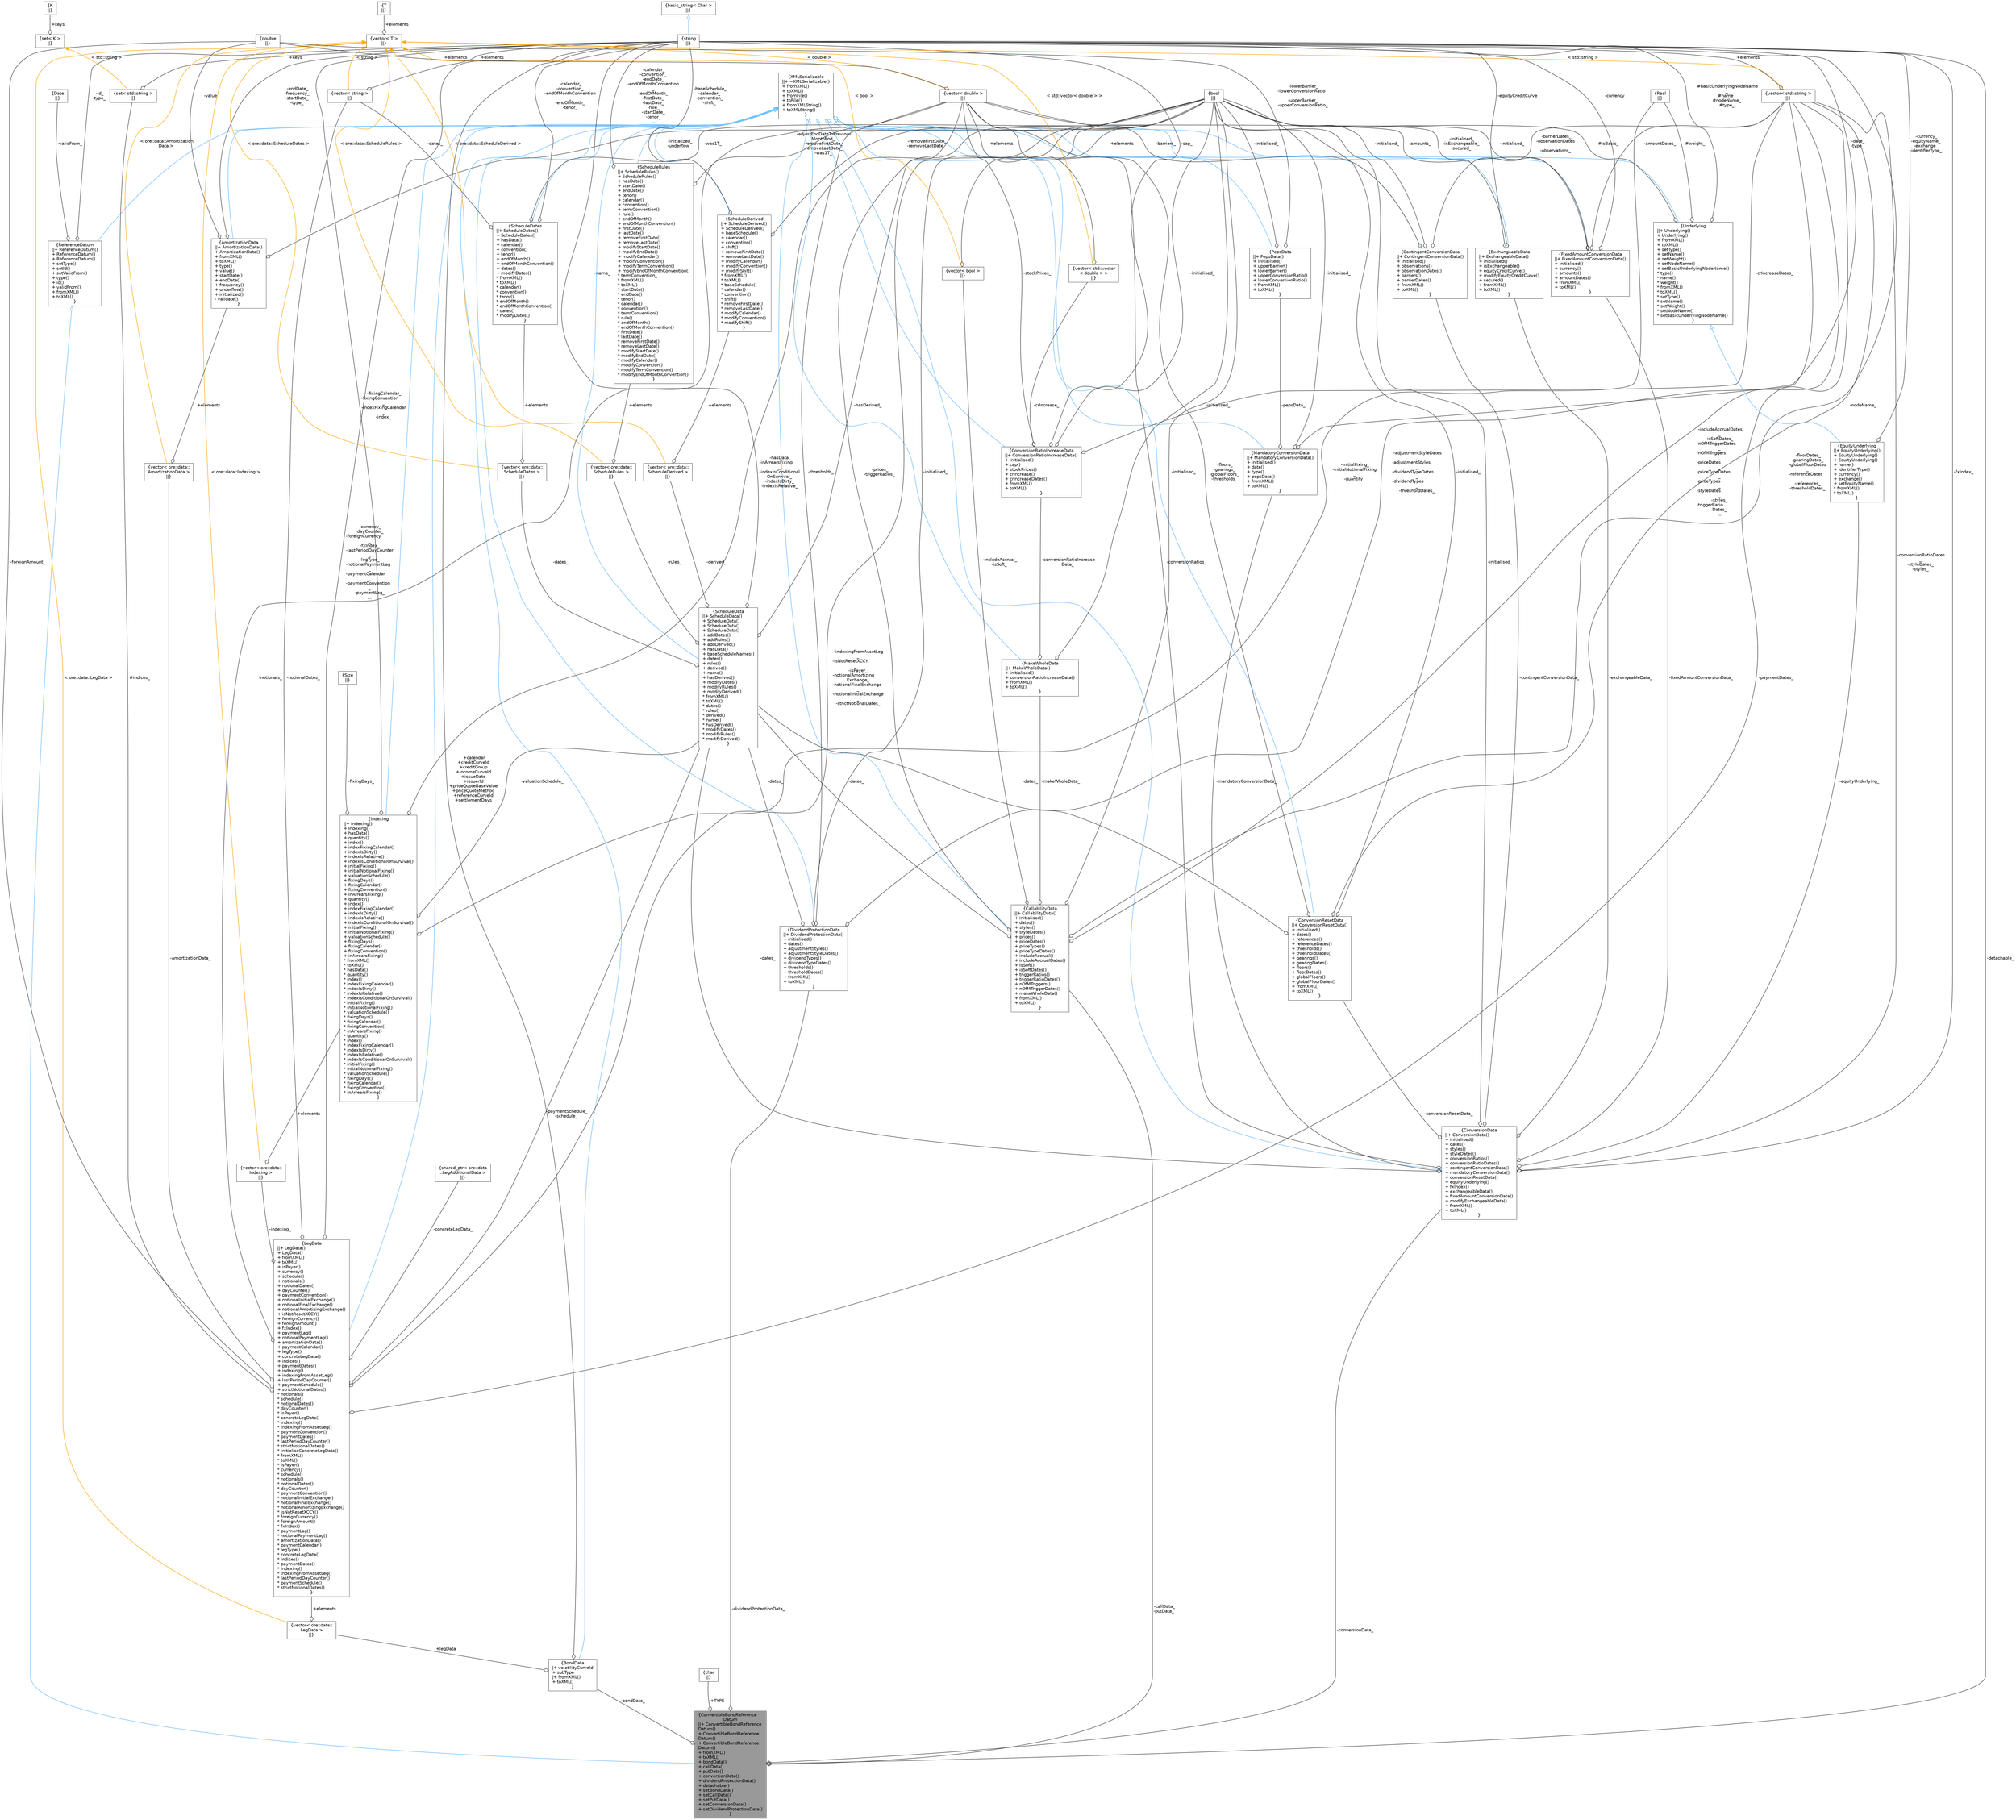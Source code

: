 digraph "ConvertibleBondReferenceDatum"
{
 // INTERACTIVE_SVG=YES
 // LATEX_PDF_SIZE
  bgcolor="transparent";
  edge [fontname=Helvetica,fontsize=10,labelfontname=Helvetica,labelfontsize=10];
  node [fontname=Helvetica,fontsize=10,shape=box,height=0.2,width=0.4];
  Node1 [label="{ConvertibleBondReference\lDatum\n||+ ConvertibleBondReference\lDatum()\l+ ConvertibleBondReference\lDatum()\l+ ConvertibleBondReference\lDatum()\l+ fromXML()\l+ toXML()\l+ bondData()\l+ callData()\l+ putData()\l+ conversionData()\l+ dividendProtectionData()\l+ detachable()\l+ setBondData()\l+ setCallData()\l+ setPutData()\l+ setConversionData()\l+ setDividendProtectionData()\l}",height=0.2,width=0.4,color="gray40", fillcolor="grey60", style="filled", fontcolor="black",tooltip="Convertible Bond Reference data."];
  Node2 -> Node1 [dir="back",color="steelblue1",style="solid",arrowtail="onormal"];
  Node2 [label="{ReferenceDatum\n||+ ReferenceDatum()\l+ ReferenceDatum()\l+ ReferenceDatum()\l+ setType()\l+ setId()\l+ setValidFrom()\l+ type()\l+ id()\l+ validFrom()\l+ fromXML()\l+ toXML()\l}",height=0.2,width=0.4,color="gray40", fillcolor="white", style="filled",URL="$classore_1_1data_1_1_reference_datum.html",tooltip="Base class for reference data."];
  Node3 -> Node2 [dir="back",color="steelblue1",style="solid",arrowtail="onormal"];
  Node3 [label="{XMLSerializable\n||+ ~XMLSerializable()\l+ fromXML()\l+ toXML()\l+ fromFile()\l+ toFile()\l+ fromXMLString()\l+ toXMLString()\l}",height=0.2,width=0.4,color="gray40", fillcolor="white", style="filled",URL="$classore_1_1data_1_1_x_m_l_serializable.html",tooltip="Base class for all serializable classes."];
  Node4 -> Node2 [color="grey25",style="solid",label=" -id_\n-type_" ,arrowhead="odiamond"];
  Node4 [label="{string\n||}",height=0.2,width=0.4,color="gray40", fillcolor="white", style="filled",tooltip=" "];
  Node5 -> Node4 [dir="back",color="steelblue1",style="solid",arrowtail="onormal"];
  Node5 [label="{basic_string\< Char \>\n||}",height=0.2,width=0.4,color="gray40", fillcolor="white", style="filled",tooltip=" "];
  Node6 -> Node2 [color="grey25",style="solid",label=" -validFrom_" ,arrowhead="odiamond"];
  Node6 [label="{Date\n||}",height=0.2,width=0.4,color="gray40", fillcolor="white", style="filled",tooltip=" "];
  Node7 -> Node1 [color="grey25",style="solid",label=" +TYPE" ,arrowhead="odiamond"];
  Node7 [label="{char\n||}",height=0.2,width=0.4,color="gray40", fillcolor="white", style="filled",tooltip=" "];
  Node8 -> Node1 [color="grey25",style="solid",label=" -bondData_" ,arrowhead="odiamond"];
  Node8 [label="{BondData\n|+ volatilityCurveId\l+ subType\l|+ fromXML()\l+ toXML()\l}",height=0.2,width=0.4,color="gray40", fillcolor="white", style="filled",URL="$structore_1_1data_1_1_bond_reference_datum_1_1_bond_data.html",tooltip=" "];
  Node3 -> Node8 [dir="back",color="steelblue1",style="solid",arrowtail="onormal"];
  Node4 -> Node8 [color="grey25",style="solid",label=" +calendar\n+creditCurveId\n+creditGroup\n+incomeCurveId\n+issueDate\n+issuerId\n+priceQuoteBaseValue\n+priceQuoteMethod\n+referenceCurveId\n+settlementDays\n..." ,arrowhead="odiamond"];
  Node9 -> Node8 [color="grey25",style="solid",label=" +legData" ,arrowhead="odiamond"];
  Node9 [label="{vector\< ore::data::\lLegData \>\n||}",height=0.2,width=0.4,color="gray40", fillcolor="white", style="filled",tooltip=" "];
  Node10 -> Node9 [color="grey25",style="solid",label=" +elements" ,arrowhead="odiamond"];
  Node10 [label="{LegData\n||+ LegData()\l+ LegData()\l+ fromXML()\l+ toXML()\l+ isPayer()\l+ currency()\l+ schedule()\l+ notionals()\l+ notionalDates()\l+ dayCounter()\l+ paymentConvention()\l+ notionalInitialExchange()\l+ notionalFinalExchange()\l+ notionalAmortizingExchange()\l+ isNotResetXCCY()\l+ foreignCurrency()\l+ foreignAmount()\l+ fxIndex()\l+ paymentLag()\l+ notionalPaymentLag()\l+ amortizationData()\l+ paymentCalendar()\l+ legType()\l+ concreteLegData()\l+ indices()\l+ paymentDates()\l+ indexing()\l+ indexingFromAssetLeg()\l+ lastPeriodDayCounter()\l+ paymentSchedule()\l+ strictNotionalDates()\l* notionals()\l* schedule()\l* notionalDates()\l* dayCounter()\l* isPayer()\l* concreteLegData()\l* indexing()\l* indexingFromAssetLeg()\l* paymentConvention()\l* paymentDates()\l* lastPeriodDayCounter()\l* strictNotionalDates()\l* initialiseConcreteLegData()\l* fromXML()\l* toXML()\l* isPayer()\l* currency()\l* schedule()\l* notionals()\l* notionalDates()\l* dayCounter()\l* paymentConvention()\l* notionalInitialExchange()\l* notionalFinalExchange()\l* notionalAmortizingExchange()\l* isNotResetXCCY()\l* foreignCurrency()\l* foreignAmount()\l* fxIndex()\l* paymentLag()\l* notionalPaymentLag()\l* amortizationData()\l* paymentCalendar()\l* legType()\l* concreteLegData()\l* indices()\l* paymentDates()\l* indexing()\l* indexingFromAssetLeg()\l* lastPeriodDayCounter()\l* paymentSchedule()\l* strictNotionalDates()\l}",height=0.2,width=0.4,color="gray40", fillcolor="white", style="filled",URL="$classore_1_1data_1_1_leg_data.html",tooltip="Serializable object holding leg data."];
  Node3 -> Node10 [dir="back",color="steelblue1",style="solid",arrowtail="onormal"];
  Node11 -> Node10 [color="grey25",style="solid",label=" #indices_" ,arrowhead="odiamond"];
  Node11 [label="{set\< std::string \>\n||}",height=0.2,width=0.4,color="gray40", fillcolor="white", style="filled",tooltip=" "];
  Node4 -> Node11 [color="grey25",style="solid",label=" +keys" ,arrowhead="odiamond"];
  Node12 -> Node11 [dir="back",color="orange",style="solid",label=" \< std::string \>" ];
  Node12 [label="{set\< K \>\n||}",height=0.2,width=0.4,color="gray40", fillcolor="white", style="filled",tooltip=" "];
  Node13 -> Node12 [color="grey25",style="solid",label=" +keys" ,arrowhead="odiamond"];
  Node13 [label="{K\n||}",height=0.2,width=0.4,color="gray40", fillcolor="white", style="filled",tooltip=" "];
  Node14 -> Node10 [color="grey25",style="solid",label=" -concreteLegData_" ,arrowhead="odiamond"];
  Node14 [label="{shared_ptr\< ore::data\l::LegAdditionalData \>\n||}",height=0.2,width=0.4,color="gray40", fillcolor="white", style="filled",tooltip=" "];
  Node15 -> Node10 [color="grey25",style="solid",label=" -indexingFromAssetLeg\l_\n-isNotResetXCCY\l_\n-isPayer_\n-notionalAmortizing\lExchange_\n-notionalFinalExchange\l_\n-notionalInitialExchange\l_\n-strictNotionalDates_" ,arrowhead="odiamond"];
  Node15 [label="{bool\n||}",height=0.2,width=0.4,color="gray40", fillcolor="white", style="filled",URL="$classbool.html",tooltip=" "];
  Node4 -> Node10 [color="grey25",style="solid",label=" -currency_\n-dayCounter_\n-foreignCurrency\l_\n-fxIndex_\n-lastPeriodDayCounter\l_\n-legType_\n-notionalPaymentLag\l_\n-paymentCalendar\l_\n-paymentConvention\l_\n-paymentLag_\n..." ,arrowhead="odiamond"];
  Node16 -> Node10 [color="grey25",style="solid",label=" -paymentSchedule_\n-schedule_" ,arrowhead="odiamond"];
  Node16 [label="{ScheduleData\n||+ ScheduleData()\l+ ScheduleData()\l+ ScheduleData()\l+ ScheduleData()\l+ addDates()\l+ addRules()\l+ addDerived()\l+ hasData()\l+ baseScheduleNames()\l+ dates()\l+ rules()\l+ derived()\l+ name()\l+ hasDerived()\l+ modifyDates()\l+ modifyRules()\l+ modifyDerived()\l* fromXML()\l* toXML()\l* dates()\l* rules()\l* derived()\l* name()\l* hasDerived()\l* modifyDates()\l* modifyRules()\l* modifyDerived()\l}",height=0.2,width=0.4,color="gray40", fillcolor="white", style="filled",URL="$classore_1_1data_1_1_schedule_data.html",tooltip="Serializable schedule data."];
  Node3 -> Node16 [dir="back",color="steelblue1",style="solid",arrowtail="onormal"];
  Node17 -> Node16 [color="grey25",style="solid",label=" -dates_" ,arrowhead="odiamond"];
  Node17 [label="{vector\< ore::data::\lScheduleDates \>\n||}",height=0.2,width=0.4,color="gray40", fillcolor="white", style="filled",tooltip=" "];
  Node18 -> Node17 [color="grey25",style="solid",label=" +elements" ,arrowhead="odiamond"];
  Node18 [label="{ScheduleDates\n||+ ScheduleDates()\l+ ScheduleDates()\l+ hasData()\l+ calendar()\l+ convention()\l+ tenor()\l+ endOfMonth()\l+ endOfMonthConvention()\l+ dates()\l+ modifyDates()\l* fromXML()\l* toXML()\l* calendar()\l* convention()\l* tenor()\l* endOfMonth()\l* endOfMonthConvention()\l* dates()\l* modifyDates()\l}",height=0.2,width=0.4,color="gray40", fillcolor="white", style="filled",URL="$classore_1_1data_1_1_schedule_dates.html",tooltip="Serializable object holding schedule Dates data."];
  Node3 -> Node18 [dir="back",color="steelblue1",style="solid",arrowtail="onormal"];
  Node4 -> Node18 [color="grey25",style="solid",label=" -calendar_\n-convention_\n-endOfMonthConvention\l_\n-endOfMonth_\n-tenor_" ,arrowhead="odiamond"];
  Node19 -> Node18 [color="grey25",style="solid",label=" -dates_" ,arrowhead="odiamond"];
  Node19 [label="{vector\< string \>\n||}",height=0.2,width=0.4,color="gray40", fillcolor="white", style="filled",tooltip=" "];
  Node4 -> Node19 [color="grey25",style="solid",label=" +elements" ,arrowhead="odiamond"];
  Node20 -> Node19 [dir="back",color="orange",style="solid",label=" \< string \>" ];
  Node20 [label="{vector\< T \>\n||}",height=0.2,width=0.4,color="gray40", fillcolor="white", style="filled",tooltip=" "];
  Node21 -> Node20 [color="grey25",style="solid",label=" +elements" ,arrowhead="odiamond"];
  Node21 [label="{T\n||}",height=0.2,width=0.4,color="gray40", fillcolor="white", style="filled",tooltip=" "];
  Node15 -> Node18 [color="grey25",style="solid",label=" -was1T_" ,arrowhead="odiamond"];
  Node20 -> Node17 [dir="back",color="orange",style="solid",label=" \< ore::data::ScheduleDates \>" ];
  Node22 -> Node16 [color="grey25",style="solid",label=" -rules_" ,arrowhead="odiamond"];
  Node22 [label="{vector\< ore::data::\lScheduleRules \>\n||}",height=0.2,width=0.4,color="gray40", fillcolor="white", style="filled",tooltip=" "];
  Node23 -> Node22 [color="grey25",style="solid",label=" +elements" ,arrowhead="odiamond"];
  Node23 [label="{ScheduleRules\n||+ ScheduleRules()\l+ ScheduleRules()\l+ hasData()\l+ startDate()\l+ endDate()\l+ tenor()\l+ calendar()\l+ convention()\l+ termConvention()\l+ rule()\l+ endOfMonth()\l+ endOfMonthConvention()\l+ firstDate()\l+ lastDate()\l+ removeFirstDate()\l+ removeLastDate()\l+ modifyStartDate()\l+ modifyEndDate()\l+ modifyCalendar()\l+ modifyConvention()\l+ modifyTermConvention()\l+ modifyEndOfMonthConvention()\l* termConvention_\l* fromXML()\l* toXML()\l* startDate()\l* endDate()\l* tenor()\l* calendar()\l* convention()\l* termConvention()\l* rule()\l* endOfMonth()\l* endOfMonthConvention()\l* firstDate()\l* lastDate()\l* removeFirstDate()\l* removeLastDate()\l* modifyStartDate()\l* modifyEndDate()\l* modifyCalendar()\l* modifyConvention()\l* modifyTermConvention()\l* modifyEndOfMonthConvention()\l}",height=0.2,width=0.4,color="gray40", fillcolor="white", style="filled",URL="$classore_1_1data_1_1_schedule_rules.html",tooltip="Serializable object holding schedule Rules data."];
  Node3 -> Node23 [dir="back",color="steelblue1",style="solid",arrowtail="onormal"];
  Node4 -> Node23 [color="grey25",style="solid",label=" -calendar_\n-convention_\n-endDate_\n-endOfMonthConvention\l_\n-endOfMonth_\n-firstDate_\n-lastDate_\n-rule_\n-startDate_\n-tenor_\n..." ,arrowhead="odiamond"];
  Node15 -> Node23 [color="grey25",style="solid",label=" -adjustEndDateToPrevious\lMonthEnd_\n-removeFirstDate_\n-removeLastDate_\n-was1T_" ,arrowhead="odiamond"];
  Node20 -> Node22 [dir="back",color="orange",style="solid",label=" \< ore::data::ScheduleRules \>" ];
  Node24 -> Node16 [color="grey25",style="solid",label=" -derived_" ,arrowhead="odiamond"];
  Node24 [label="{vector\< ore::data::\lScheduleDerived \>\n||}",height=0.2,width=0.4,color="gray40", fillcolor="white", style="filled",tooltip=" "];
  Node25 -> Node24 [color="grey25",style="solid",label=" +elements" ,arrowhead="odiamond"];
  Node25 [label="{ScheduleDerived\n||+ ScheduleDerived()\l+ ScheduleDerived()\l+ baseSchedule()\l+ calendar()\l+ convention()\l+ shift()\l+ removeFirstDate()\l+ removeLastDate()\l+ modifyCalendar()\l+ modifyConvention()\l+ modifyShift()\l* fromXML()\l* toXML()\l* baseSchedule()\l* calendar()\l* convention()\l* shift()\l* removeFirstDate()\l* removeLastDate()\l* modifyCalendar()\l* modifyConvention()\l* modifyShift()\l}",height=0.2,width=0.4,color="gray40", fillcolor="white", style="filled",URL="$classore_1_1data_1_1_schedule_derived.html",tooltip="Serializable object holding Derived schedule data."];
  Node3 -> Node25 [dir="back",color="steelblue1",style="solid",arrowtail="onormal"];
  Node4 -> Node25 [color="grey25",style="solid",label=" -baseSchedule_\n-calendar_\n-convention_\n-shift_" ,arrowhead="odiamond"];
  Node15 -> Node25 [color="grey25",style="solid",label=" -removeFirstDate_\n-removeLastDate_" ,arrowhead="odiamond"];
  Node20 -> Node24 [dir="back",color="orange",style="solid",label=" \< ore::data::ScheduleDerived \>" ];
  Node4 -> Node16 [color="grey25",style="solid",label=" -name_" ,arrowhead="odiamond"];
  Node15 -> Node16 [color="grey25",style="solid",label=" -hasDerived_" ,arrowhead="odiamond"];
  Node26 -> Node10 [color="grey25",style="solid",label=" -notionals_" ,arrowhead="odiamond"];
  Node26 [label="{vector\< double \>\n||}",height=0.2,width=0.4,color="gray40", fillcolor="white", style="filled",tooltip=" "];
  Node27 -> Node26 [color="grey25",style="solid",label=" +elements" ,arrowhead="odiamond"];
  Node27 [label="{double\n||}",height=0.2,width=0.4,color="gray40", fillcolor="white", style="filled",tooltip=" "];
  Node20 -> Node26 [dir="back",color="orange",style="solid",label=" \< double \>" ];
  Node19 -> Node10 [color="grey25",style="solid",label=" -notionalDates_" ,arrowhead="odiamond"];
  Node27 -> Node10 [color="grey25",style="solid",label=" -foreignAmount_" ,arrowhead="odiamond"];
  Node28 -> Node10 [color="grey25",style="solid",label=" -amortizationData_" ,arrowhead="odiamond"];
  Node28 [label="{vector\< ore::data::\lAmortizationData \>\n||}",height=0.2,width=0.4,color="gray40", fillcolor="white", style="filled",tooltip=" "];
  Node29 -> Node28 [color="grey25",style="solid",label=" +elements" ,arrowhead="odiamond"];
  Node29 [label="{AmortizationData\n||+ AmortizationData()\l+ AmortizationData()\l+ fromXML()\l+ toXML()\l+ type()\l+ value()\l+ startDate()\l+ endDate()\l+ frequency()\l+ underflow()\l+ initialized()\l- validate()\l}",height=0.2,width=0.4,color="gray40", fillcolor="white", style="filled",URL="$classore_1_1data_1_1_amortization_data.html",tooltip="Serializable object holding amortization rules."];
  Node3 -> Node29 [dir="back",color="steelblue1",style="solid",arrowtail="onormal"];
  Node4 -> Node29 [color="grey25",style="solid",label=" -endDate_\n-frequency_\n-startDate_\n-type_" ,arrowhead="odiamond"];
  Node27 -> Node29 [color="grey25",style="solid",label=" -value_" ,arrowhead="odiamond"];
  Node15 -> Node29 [color="grey25",style="solid",label=" -initialized_\n-underflow_" ,arrowhead="odiamond"];
  Node20 -> Node28 [dir="back",color="orange",style="solid",label=" \< ore::data::Amortization\lData \>" ];
  Node30 -> Node10 [color="grey25",style="solid",label=" -paymentDates_" ,arrowhead="odiamond"];
  Node30 [label="{vector\< std::string \>\n||}",height=0.2,width=0.4,color="gray40", fillcolor="white", style="filled",tooltip=" "];
  Node4 -> Node30 [color="grey25",style="solid",label=" +elements" ,arrowhead="odiamond"];
  Node20 -> Node30 [dir="back",color="orange",style="solid",label=" \< std::string \>" ];
  Node31 -> Node10 [color="grey25",style="solid",label=" -indexing_" ,arrowhead="odiamond"];
  Node31 [label="{vector\< ore::data::\lIndexing \>\n||}",height=0.2,width=0.4,color="gray40", fillcolor="white", style="filled",tooltip=" "];
  Node32 -> Node31 [color="grey25",style="solid",label=" +elements" ,arrowhead="odiamond"];
  Node32 [label="{Indexing\n||+ Indexing()\l+ Indexing()\l+ hasData()\l+ quantity()\l+ index()\l+ indexFixingCalendar()\l+ indexIsDirty()\l+ indexIsRelative()\l+ indexIsConditionalOnSurvival()\l+ initialFixing()\l+ initialNotionalFixing()\l+ valuationSchedule()\l+ fixingDays()\l+ fixingCalendar()\l+ fixingConvention()\l+ inArrearsFixing()\l+ quantity()\l+ index()\l+ indexFixingCalendar()\l+ indexIsDirty()\l+ indexIsRelative()\l+ indexIsConditionalOnSurvival()\l+ initialFixing()\l+ initialNotionalFixing()\l+ valuationSchedule()\l+ fixingDays()\l+ fixingCalendar()\l+ fixingConvention()\l+ inArrearsFixing()\l* fromXML()\l* toXML()\l* hasData()\l* quantity()\l* index()\l* indexFixingCalendar()\l* indexIsDirty()\l* indexIsRelative()\l* indexIsConditionalOnSurvival()\l* initialFixing()\l* initialNotionalFixing()\l* valuationSchedule()\l* fixingDays()\l* fixingCalendar()\l* fixingConvention()\l* inArrearsFixing()\l* quantity()\l* index()\l* indexFixingCalendar()\l* indexIsDirty()\l* indexIsRelative()\l* indexIsConditionalOnSurvival()\l* initialFixing()\l* initialNotionalFixing()\l* valuationSchedule()\l* fixingDays()\l* fixingCalendar()\l* fixingConvention()\l* inArrearsFixing()\l}",height=0.2,width=0.4,color="gray40", fillcolor="white", style="filled",URL="$classore_1_1data_1_1_indexing.html",tooltip="Serializable object holding indexing data."];
  Node3 -> Node32 [dir="back",color="steelblue1",style="solid",arrowtail="onormal"];
  Node15 -> Node32 [color="grey25",style="solid",label=" -hasData_\n-inArrearsFixing\l_\n-indexIsConditional\lOnSurvival_\n-indexIsDirty_\n-indexIsRelative_" ,arrowhead="odiamond"];
  Node33 -> Node32 [color="grey25",style="solid",label=" -initialFixing_\n-initialNotionalFixing\l_\n-quantity_" ,arrowhead="odiamond"];
  Node33 [label="{Real\n||}",height=0.2,width=0.4,color="gray40", fillcolor="white", style="filled",tooltip=" "];
  Node4 -> Node32 [color="grey25",style="solid",label=" -fixingCalendar_\n-fixingConvention\l_\n-indexFixingCalendar\l_\n-index_" ,arrowhead="odiamond"];
  Node16 -> Node32 [color="grey25",style="solid",label=" -valuationSchedule_" ,arrowhead="odiamond"];
  Node34 -> Node32 [color="grey25",style="solid",label=" -fixingDays_" ,arrowhead="odiamond"];
  Node34 [label="{Size\n||}",height=0.2,width=0.4,color="gray40", fillcolor="white", style="filled",tooltip=" "];
  Node20 -> Node31 [dir="back",color="orange",style="solid",label=" \< ore::data::Indexing \>" ];
  Node20 -> Node9 [dir="back",color="orange",style="solid",label=" \< ore::data::LegData \>" ];
  Node35 -> Node1 [color="grey25",style="solid",label=" -callData_\n-putData_" ,arrowhead="odiamond"];
  Node35 [label="{CallabilityData\n||+ CallabilityData()\l+ initialised()\l+ dates()\l+ styles()\l+ styleDates()\l+ prices()\l+ priceDates()\l+ priceTypes()\l+ priceTypeDates()\l+ includeAccrual()\l+ includeAccrualDates()\l+ isSoft()\l+ isSoftDates()\l+ triggerRatios()\l+ triggerRatioDates()\l+ nOfMTriggers()\l+ nOfMTriggerDates()\l+ makeWholeData()\l+ fromXML()\l+ toXML()\l}",height=0.2,width=0.4,color="gray40", fillcolor="white", style="filled",URL="$classore_1_1data_1_1_convertible_bond_data_1_1_callability_data.html",tooltip=" "];
  Node3 -> Node35 [dir="back",color="steelblue1",style="solid",arrowtail="onormal"];
  Node15 -> Node35 [color="grey25",style="solid",label=" -initialised_" ,arrowhead="odiamond"];
  Node4 -> Node35 [color="grey25",style="solid",label=" -nodeName_" ,arrowhead="odiamond"];
  Node16 -> Node35 [color="grey25",style="solid",label=" -dates_" ,arrowhead="odiamond"];
  Node30 -> Node35 [color="grey25",style="solid",label=" -includeAccrualDates\l_\n-isSoftDates_\n-nOfMTriggerDates\l_\n-nOfMTriggers\l_\n-priceDates\l_\n-priceTypeDates\l_\n-priceTypes\l_\n-styleDates\l_\n-styles_\n-triggerRatio\lDates_\n..." ,arrowhead="odiamond"];
  Node26 -> Node35 [color="grey25",style="solid",label=" -prices_\n-triggerRatios_" ,arrowhead="odiamond"];
  Node36 -> Node35 [color="grey25",style="solid",label=" -includeAccrual_\n-isSoft_" ,arrowhead="odiamond"];
  Node36 [label="{vector\< bool \>\n||}",height=0.2,width=0.4,color="gray40", fillcolor="white", style="filled",tooltip=" "];
  Node15 -> Node36 [color="grey25",style="solid",label=" +elements" ,arrowhead="odiamond"];
  Node20 -> Node36 [dir="back",color="orange",style="solid",label=" \< bool \>" ];
  Node37 -> Node35 [color="grey25",style="solid",label=" -makeWholeData_" ,arrowhead="odiamond"];
  Node37 [label="{MakeWholeData\n||+ MakeWholeData()\l+ initialised()\l+ conversionRatioIncreaseData()\l+ fromXML()\l+ toXML()\l}",height=0.2,width=0.4,color="gray40", fillcolor="white", style="filled",URL="$classore_1_1data_1_1_convertible_bond_data_1_1_callability_data_1_1_make_whole_data.html",tooltip=" "];
  Node3 -> Node37 [dir="back",color="steelblue1",style="solid",arrowtail="onormal"];
  Node15 -> Node37 [color="grey25",style="solid",label=" -initialised_" ,arrowhead="odiamond"];
  Node38 -> Node37 [color="grey25",style="solid",label=" -conversionRatioIncrease\lData_" ,arrowhead="odiamond"];
  Node38 [label="{ConversionRatioIncreaseData\n||+ ConversionRatioIncreaseData()\l+ initialised()\l+ cap()\l+ stockPrices()\l+ crIncrease()\l+ crIncreaseDates()\l+ fromXML()\l+ toXML()\l}",height=0.2,width=0.4,color="gray40", fillcolor="white", style="filled",URL="$classore_1_1data_1_1_convertible_bond_data_1_1_callability_data_1_1_make_whole_data_1_1_conversion_ratio_increase_data.html",tooltip=" "];
  Node3 -> Node38 [dir="back",color="steelblue1",style="solid",arrowtail="onormal"];
  Node15 -> Node38 [color="grey25",style="solid",label=" -initialised_" ,arrowhead="odiamond"];
  Node4 -> Node38 [color="grey25",style="solid",label=" -cap_" ,arrowhead="odiamond"];
  Node26 -> Node38 [color="grey25",style="solid",label=" -stockPrices_" ,arrowhead="odiamond"];
  Node39 -> Node38 [color="grey25",style="solid",label=" -crIncrease_" ,arrowhead="odiamond"];
  Node39 [label="{vector\< std::vector\l\< double \> \>\n||}",height=0.2,width=0.4,color="gray40", fillcolor="white", style="filled",tooltip=" "];
  Node26 -> Node39 [color="grey25",style="solid",label=" +elements" ,arrowhead="odiamond"];
  Node20 -> Node39 [dir="back",color="orange",style="solid",label=" \< std::vector\< double \> \>" ];
  Node30 -> Node38 [color="grey25",style="solid",label=" -crIncreaseDates_" ,arrowhead="odiamond"];
  Node40 -> Node1 [color="grey25",style="solid",label=" -conversionData_" ,arrowhead="odiamond"];
  Node40 [label="{ConversionData\n||+ ConversionData()\l+ initialised()\l+ dates()\l+ styles()\l+ styleDates()\l+ conversionRatios()\l+ conversionRatioDates()\l+ contingentConversionData()\l+ mandatoryConversionData()\l+ conversionResetData()\l+ equityUnderlying()\l+ fxIndex()\l+ exchangeableData()\l+ fixedAmountConversionData()\l+ modifyExchangeableData()\l+ fromXML()\l+ toXML()\l}",height=0.2,width=0.4,color="gray40", fillcolor="white", style="filled",URL="$classore_1_1data_1_1_convertible_bond_data_1_1_conversion_data.html",tooltip=" "];
  Node3 -> Node40 [dir="back",color="steelblue1",style="solid",arrowtail="onormal"];
  Node15 -> Node40 [color="grey25",style="solid",label=" -initialised_" ,arrowhead="odiamond"];
  Node16 -> Node40 [color="grey25",style="solid",label=" -dates_" ,arrowhead="odiamond"];
  Node30 -> Node40 [color="grey25",style="solid",label=" -conversionRatioDates\l_\n-styleDates_\n-styles_" ,arrowhead="odiamond"];
  Node26 -> Node40 [color="grey25",style="solid",label=" -conversionRatios_" ,arrowhead="odiamond"];
  Node41 -> Node40 [color="grey25",style="solid",label=" -contingentConversionData_" ,arrowhead="odiamond"];
  Node41 [label="{ContingentConversionData\n||+ ContingentConversionData()\l+ initialised()\l+ observations()\l+ observationDates()\l+ barriers()\l+ barrierDates()\l+ fromXML()\l+ toXML()\l}",height=0.2,width=0.4,color="gray40", fillcolor="white", style="filled",URL="$classore_1_1data_1_1_convertible_bond_data_1_1_conversion_data_1_1_contingent_conversion_data.html",tooltip=" "];
  Node3 -> Node41 [dir="back",color="steelblue1",style="solid",arrowtail="onormal"];
  Node15 -> Node41 [color="grey25",style="solid",label=" -initialised_" ,arrowhead="odiamond"];
  Node30 -> Node41 [color="grey25",style="solid",label=" -barrierDates_\n-observationDates\l_\n-observations_" ,arrowhead="odiamond"];
  Node26 -> Node41 [color="grey25",style="solid",label=" -barriers_" ,arrowhead="odiamond"];
  Node42 -> Node40 [color="grey25",style="solid",label=" -mandatoryConversionData_" ,arrowhead="odiamond"];
  Node42 [label="{MandatoryConversionData\n||+ MandatoryConversionData()\l+ initialised()\l+ date()\l+ type()\l+ pepsData()\l+ fromXML()\l+ toXML()\l}",height=0.2,width=0.4,color="gray40", fillcolor="white", style="filled",URL="$classore_1_1data_1_1_convertible_bond_data_1_1_conversion_data_1_1_mandatory_conversion_data.html",tooltip=" "];
  Node3 -> Node42 [dir="back",color="steelblue1",style="solid",arrowtail="onormal"];
  Node15 -> Node42 [color="grey25",style="solid",label=" -initialised_" ,arrowhead="odiamond"];
  Node4 -> Node42 [color="grey25",style="solid",label=" -date_\n-type_" ,arrowhead="odiamond"];
  Node43 -> Node42 [color="grey25",style="solid",label=" -pepsData_" ,arrowhead="odiamond"];
  Node43 [label="{PepsData\n||+ PepsData()\l+ initialised()\l+ upperBarrier()\l+ lowerBarrier()\l+ upperConversionRatio()\l+ lowerConversionRatio()\l+ fromXML()\l+ toXML()\l}",height=0.2,width=0.4,color="gray40", fillcolor="white", style="filled",URL="$classore_1_1data_1_1_convertible_bond_data_1_1_conversion_data_1_1_mandatory_conversion_data_1_1_peps_data.html",tooltip=" "];
  Node3 -> Node43 [dir="back",color="steelblue1",style="solid",arrowtail="onormal"];
  Node15 -> Node43 [color="grey25",style="solid",label=" -initialised_" ,arrowhead="odiamond"];
  Node27 -> Node43 [color="grey25",style="solid",label=" -lowerBarrier_\n-lowerConversionRatio\l_\n-upperBarrier_\n-upperConversionRatio_" ,arrowhead="odiamond"];
  Node44 -> Node40 [color="grey25",style="solid",label=" -conversionResetData_" ,arrowhead="odiamond"];
  Node44 [label="{ConversionResetData\n||+ ConversionResetData()\l+ initialised()\l+ dates()\l+ references()\l+ referenceDates()\l+ thresholds()\l+ thresholdDates()\l+ gearings()\l+ gearingDates()\l+ floors()\l+ floorDates()\l+ globalFloors()\l+ globalFloorDates()\l+ fromXML()\l+ toXML()\l}",height=0.2,width=0.4,color="gray40", fillcolor="white", style="filled",URL="$classore_1_1data_1_1_convertible_bond_data_1_1_conversion_data_1_1_conversion_reset_data.html",tooltip=" "];
  Node3 -> Node44 [dir="back",color="steelblue1",style="solid",arrowtail="onormal"];
  Node15 -> Node44 [color="grey25",style="solid",label=" -initialised_" ,arrowhead="odiamond"];
  Node16 -> Node44 [color="grey25",style="solid",label=" -dates_" ,arrowhead="odiamond"];
  Node30 -> Node44 [color="grey25",style="solid",label=" -floorDates_\n-gearingDates_\n-globalFloorDates\l_\n-referenceDates\l_\n-references_\n-thresholdDates_" ,arrowhead="odiamond"];
  Node26 -> Node44 [color="grey25",style="solid",label=" -floors_\n-gearings_\n-globalFloors_\n-thresholds_" ,arrowhead="odiamond"];
  Node45 -> Node40 [color="grey25",style="solid",label=" -equityUnderlying_" ,arrowhead="odiamond"];
  Node45 [label="{EquityUnderlying\n||+ EquityUnderlying()\l+ EquityUnderlying()\l+ EquityUnderlying()\l+ name()\l+ identifierType()\l+ currency()\l+ exchange()\l+ setEquityName()\l* fromXML()\l* toXML()\l}",height=0.2,width=0.4,color="gray40", fillcolor="white", style="filled",URL="$classore_1_1data_1_1_equity_underlying.html",tooltip=" "];
  Node46 -> Node45 [dir="back",color="steelblue1",style="solid",arrowtail="onormal"];
  Node46 [label="{Underlying\n||+ Underlying()\l+ Underlying()\l+ fromXML()\l+ toXML()\l+ setType()\l+ setName()\l+ setWeight()\l+ setNodeName()\l+ setBasicUnderlyingNodeName()\l* type()\l* name()\l* weight()\l* fromXML()\l* toXML()\l* setType()\l* setName()\l* setWeight()\l* setNodeName()\l* setBasicUnderlyingNodeName()\l}",height=0.2,width=0.4,color="gray40", fillcolor="white", style="filled",URL="$classore_1_1data_1_1_underlying.html",tooltip="Class to hold Underlyings."];
  Node3 -> Node46 [dir="back",color="steelblue1",style="solid",arrowtail="onormal"];
  Node4 -> Node46 [color="grey25",style="solid",label=" #basicUnderlyingNodeName\l_\n#name_\n#nodeName_\n#type_" ,arrowhead="odiamond"];
  Node33 -> Node46 [color="grey25",style="solid",label=" #weight_" ,arrowhead="odiamond"];
  Node15 -> Node46 [color="grey25",style="solid",label=" #isBasic_" ,arrowhead="odiamond"];
  Node4 -> Node45 [color="grey25",style="solid",label=" -currency_\n-equityName_\n-exchange_\n-identifierType_" ,arrowhead="odiamond"];
  Node4 -> Node40 [color="grey25",style="solid",label=" -fxIndex_" ,arrowhead="odiamond"];
  Node47 -> Node40 [color="grey25",style="solid",label=" -exchangeableData_" ,arrowhead="odiamond"];
  Node47 [label="{ExchangeableData\n||+ ExchangeableData()\l+ initialised()\l+ isExchangeable()\l+ equityCreditCurve()\l+ modifyEquityCreditCurve()\l+ secured()\l+ fromXML()\l+ toXML()\l}",height=0.2,width=0.4,color="gray40", fillcolor="white", style="filled",URL="$classore_1_1data_1_1_convertible_bond_data_1_1_conversion_data_1_1_exchangeable_data.html",tooltip=" "];
  Node3 -> Node47 [dir="back",color="steelblue1",style="solid",arrowtail="onormal"];
  Node15 -> Node47 [color="grey25",style="solid",label=" -initialised_\n-isExchangeable_\n-secured_" ,arrowhead="odiamond"];
  Node4 -> Node47 [color="grey25",style="solid",label=" -equityCreditCurve_" ,arrowhead="odiamond"];
  Node48 -> Node40 [color="grey25",style="solid",label=" -fixedAmountConversionData_" ,arrowhead="odiamond"];
  Node48 [label="{FixedAmountConversionData\n||+ FixedAmountConversionData()\l+ initialised()\l+ currency()\l+ amounts()\l+ amountDates()\l+ fromXML()\l+ toXML()\l}",height=0.2,width=0.4,color="gray40", fillcolor="white", style="filled",URL="$classore_1_1data_1_1_convertible_bond_data_1_1_conversion_data_1_1_fixed_amount_conversion_data.html",tooltip=" "];
  Node3 -> Node48 [dir="back",color="steelblue1",style="solid",arrowtail="onormal"];
  Node15 -> Node48 [color="grey25",style="solid",label=" -initialised_" ,arrowhead="odiamond"];
  Node4 -> Node48 [color="grey25",style="solid",label=" -currency_" ,arrowhead="odiamond"];
  Node26 -> Node48 [color="grey25",style="solid",label=" -amounts_" ,arrowhead="odiamond"];
  Node30 -> Node48 [color="grey25",style="solid",label=" -amountDates_" ,arrowhead="odiamond"];
  Node49 -> Node1 [color="grey25",style="solid",label=" -dividendProtectionData_" ,arrowhead="odiamond"];
  Node49 [label="{DividendProtectionData\n||+ DividendProtectionData()\l+ initialised()\l+ dates()\l+ adjustmentStyles()\l+ adjustmentStyleDates()\l+ dividendTypes()\l+ dividendTypeDates()\l+ thresholds()\l+ thresholdDates()\l+ fromXML()\l+ toXML()\l}",height=0.2,width=0.4,color="gray40", fillcolor="white", style="filled",URL="$classore_1_1data_1_1_convertible_bond_data_1_1_dividend_protection_data.html",tooltip=" "];
  Node3 -> Node49 [dir="back",color="steelblue1",style="solid",arrowtail="onormal"];
  Node15 -> Node49 [color="grey25",style="solid",label=" -initialised_" ,arrowhead="odiamond"];
  Node16 -> Node49 [color="grey25",style="solid",label=" -dates_" ,arrowhead="odiamond"];
  Node30 -> Node49 [color="grey25",style="solid",label=" -adjustmentStyleDates\l_\n-adjustmentStyles\l_\n-dividendTypeDates\l_\n-dividendTypes\l_\n-thresholdDates_" ,arrowhead="odiamond"];
  Node26 -> Node49 [color="grey25",style="solid",label=" -thresholds_" ,arrowhead="odiamond"];
  Node4 -> Node1 [color="grey25",style="solid",label=" -detachable_" ,arrowhead="odiamond"];
}
